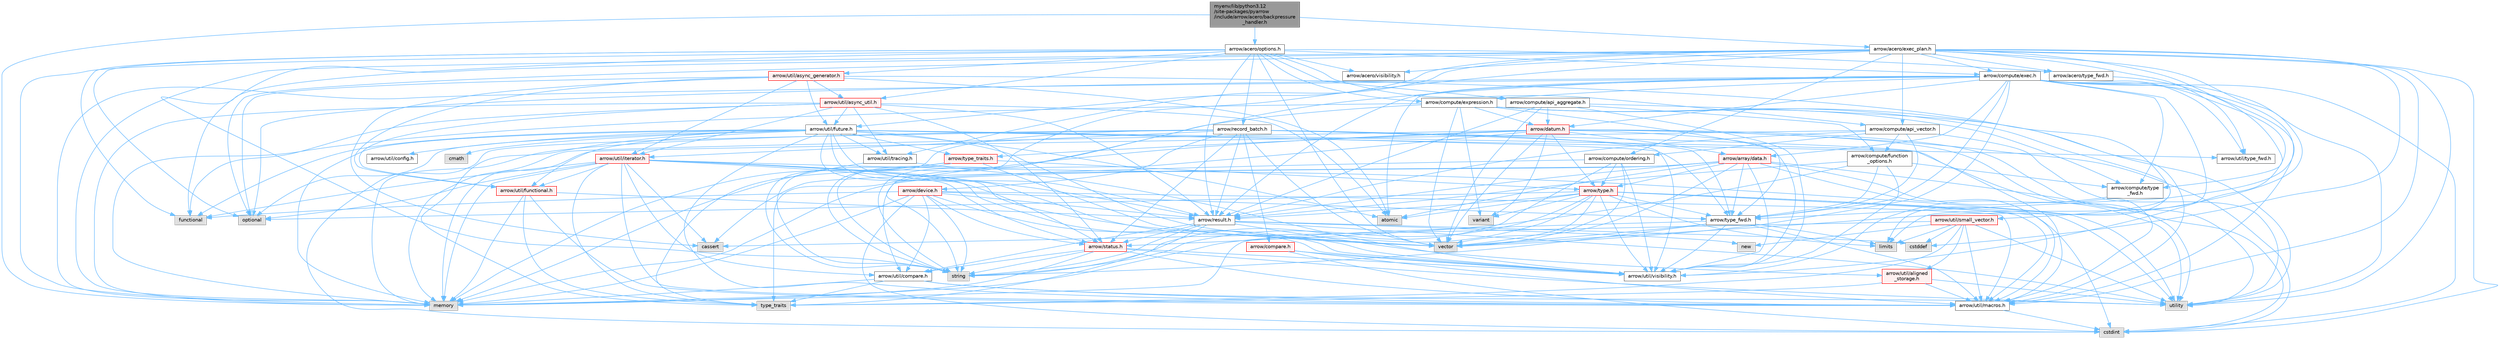 digraph "myenv/lib/python3.12/site-packages/pyarrow/include/arrow/acero/backpressure_handler.h"
{
 // LATEX_PDF_SIZE
  bgcolor="transparent";
  edge [fontname=Helvetica,fontsize=10,labelfontname=Helvetica,labelfontsize=10];
  node [fontname=Helvetica,fontsize=10,shape=box,height=0.2,width=0.4];
  Node1 [id="Node000001",label="myenv/lib/python3.12\l/site-packages/pyarrow\l/include/arrow/acero/backpressure\l_handler.h",height=0.2,width=0.4,color="gray40", fillcolor="grey60", style="filled", fontcolor="black",tooltip=" "];
  Node1 -> Node2 [id="edge1_Node000001_Node000002",color="steelblue1",style="solid",tooltip=" "];
  Node2 [id="Node000002",label="arrow/acero/exec_plan.h",height=0.2,width=0.4,color="grey40", fillcolor="white", style="filled",URL="$exec__plan_8h.html",tooltip=" "];
  Node2 -> Node3 [id="edge2_Node000002_Node000003",color="steelblue1",style="solid",tooltip=" "];
  Node3 [id="Node000003",label="cstddef",height=0.2,width=0.4,color="grey60", fillcolor="#E0E0E0", style="filled",tooltip=" "];
  Node2 -> Node4 [id="edge3_Node000002_Node000004",color="steelblue1",style="solid",tooltip=" "];
  Node4 [id="Node000004",label="cstdint",height=0.2,width=0.4,color="grey60", fillcolor="#E0E0E0", style="filled",tooltip=" "];
  Node2 -> Node5 [id="edge4_Node000002_Node000005",color="steelblue1",style="solid",tooltip=" "];
  Node5 [id="Node000005",label="functional",height=0.2,width=0.4,color="grey60", fillcolor="#E0E0E0", style="filled",tooltip=" "];
  Node2 -> Node6 [id="edge5_Node000002_Node000006",color="steelblue1",style="solid",tooltip=" "];
  Node6 [id="Node000006",label="memory",height=0.2,width=0.4,color="grey60", fillcolor="#E0E0E0", style="filled",tooltip=" "];
  Node2 -> Node7 [id="edge6_Node000002_Node000007",color="steelblue1",style="solid",tooltip=" "];
  Node7 [id="Node000007",label="optional",height=0.2,width=0.4,color="grey60", fillcolor="#E0E0E0", style="filled",tooltip=" "];
  Node2 -> Node8 [id="edge7_Node000002_Node000008",color="steelblue1",style="solid",tooltip=" "];
  Node8 [id="Node000008",label="string",height=0.2,width=0.4,color="grey60", fillcolor="#E0E0E0", style="filled",tooltip=" "];
  Node2 -> Node9 [id="edge8_Node000002_Node000009",color="steelblue1",style="solid",tooltip=" "];
  Node9 [id="Node000009",label="utility",height=0.2,width=0.4,color="grey60", fillcolor="#E0E0E0", style="filled",tooltip=" "];
  Node2 -> Node10 [id="edge9_Node000002_Node000010",color="steelblue1",style="solid",tooltip=" "];
  Node10 [id="Node000010",label="vector",height=0.2,width=0.4,color="grey60", fillcolor="#E0E0E0", style="filled",tooltip=" "];
  Node2 -> Node11 [id="edge10_Node000002_Node000011",color="steelblue1",style="solid",tooltip=" "];
  Node11 [id="Node000011",label="arrow/acero/type_fwd.h",height=0.2,width=0.4,color="grey40", fillcolor="white", style="filled",URL="$arrow_2acero_2type__fwd_8h.html",tooltip=" "];
  Node11 -> Node12 [id="edge11_Node000011_Node000012",color="steelblue1",style="solid",tooltip=" "];
  Node12 [id="Node000012",label="arrow/compute/type\l_fwd.h",height=0.2,width=0.4,color="grey40", fillcolor="white", style="filled",URL="$arrow_2compute_2type__fwd_8h.html",tooltip=" "];
  Node12 -> Node13 [id="edge12_Node000012_Node000013",color="steelblue1",style="solid",tooltip=" "];
  Node13 [id="Node000013",label="arrow/util/visibility.h",height=0.2,width=0.4,color="grey40", fillcolor="white", style="filled",URL="$include_2arrow_2util_2visibility_8h.html",tooltip=" "];
  Node2 -> Node14 [id="edge13_Node000002_Node000014",color="steelblue1",style="solid",tooltip=" "];
  Node14 [id="Node000014",label="arrow/acero/visibility.h",height=0.2,width=0.4,color="grey40", fillcolor="white", style="filled",URL="$include_2arrow_2acero_2visibility_8h.html",tooltip=" "];
  Node2 -> Node15 [id="edge14_Node000002_Node000015",color="steelblue1",style="solid",tooltip=" "];
  Node15 [id="Node000015",label="arrow/compute/api_vector.h",height=0.2,width=0.4,color="grey40", fillcolor="white", style="filled",URL="$api__vector_8h.html",tooltip=" "];
  Node15 -> Node6 [id="edge15_Node000015_Node000006",color="steelblue1",style="solid",tooltip=" "];
  Node15 -> Node9 [id="edge16_Node000015_Node000009",color="steelblue1",style="solid",tooltip=" "];
  Node15 -> Node16 [id="edge17_Node000015_Node000016",color="steelblue1",style="solid",tooltip=" "];
  Node16 [id="Node000016",label="arrow/compute/function\l_options.h",height=0.2,width=0.4,color="grey40", fillcolor="white", style="filled",URL="$function__options_8h.html",tooltip=" "];
  Node16 -> Node12 [id="edge18_Node000016_Node000012",color="steelblue1",style="solid",tooltip=" "];
  Node16 -> Node17 [id="edge19_Node000016_Node000017",color="steelblue1",style="solid",tooltip=" "];
  Node17 [id="Node000017",label="arrow/result.h",height=0.2,width=0.4,color="grey40", fillcolor="white", style="filled",URL="$result_8h.html",tooltip=" "];
  Node17 -> Node3 [id="edge20_Node000017_Node000003",color="steelblue1",style="solid",tooltip=" "];
  Node17 -> Node18 [id="edge21_Node000017_Node000018",color="steelblue1",style="solid",tooltip=" "];
  Node18 [id="Node000018",label="new",height=0.2,width=0.4,color="grey60", fillcolor="#E0E0E0", style="filled",tooltip=" "];
  Node17 -> Node8 [id="edge22_Node000017_Node000008",color="steelblue1",style="solid",tooltip=" "];
  Node17 -> Node19 [id="edge23_Node000017_Node000019",color="steelblue1",style="solid",tooltip=" "];
  Node19 [id="Node000019",label="type_traits",height=0.2,width=0.4,color="grey60", fillcolor="#E0E0E0", style="filled",tooltip=" "];
  Node17 -> Node9 [id="edge24_Node000017_Node000009",color="steelblue1",style="solid",tooltip=" "];
  Node17 -> Node20 [id="edge25_Node000017_Node000020",color="steelblue1",style="solid",tooltip=" "];
  Node20 [id="Node000020",label="arrow/status.h",height=0.2,width=0.4,color="red", fillcolor="#FFF0F0", style="filled",URL="$status_8h.html",tooltip=" "];
  Node20 -> Node6 [id="edge26_Node000020_Node000006",color="steelblue1",style="solid",tooltip=" "];
  Node20 -> Node8 [id="edge27_Node000020_Node000008",color="steelblue1",style="solid",tooltip=" "];
  Node20 -> Node9 [id="edge28_Node000020_Node000009",color="steelblue1",style="solid",tooltip=" "];
  Node20 -> Node23 [id="edge29_Node000020_Node000023",color="steelblue1",style="solid",tooltip=" "];
  Node23 [id="Node000023",label="arrow/util/compare.h",height=0.2,width=0.4,color="grey40", fillcolor="white", style="filled",URL="$util_2compare_8h.html",tooltip=" "];
  Node23 -> Node6 [id="edge30_Node000023_Node000006",color="steelblue1",style="solid",tooltip=" "];
  Node23 -> Node19 [id="edge31_Node000023_Node000019",color="steelblue1",style="solid",tooltip=" "];
  Node23 -> Node9 [id="edge32_Node000023_Node000009",color="steelblue1",style="solid",tooltip=" "];
  Node23 -> Node24 [id="edge33_Node000023_Node000024",color="steelblue1",style="solid",tooltip=" "];
  Node24 [id="Node000024",label="arrow/util/macros.h",height=0.2,width=0.4,color="grey40", fillcolor="white", style="filled",URL="$macros_8h.html",tooltip=" "];
  Node24 -> Node4 [id="edge34_Node000024_Node000004",color="steelblue1",style="solid",tooltip=" "];
  Node20 -> Node24 [id="edge35_Node000020_Node000024",color="steelblue1",style="solid",tooltip=" "];
  Node20 -> Node13 [id="edge36_Node000020_Node000013",color="steelblue1",style="solid",tooltip=" "];
  Node17 -> Node27 [id="edge37_Node000017_Node000027",color="steelblue1",style="solid",tooltip=" "];
  Node27 [id="Node000027",label="arrow/util/aligned\l_storage.h",height=0.2,width=0.4,color="red", fillcolor="#FFF0F0", style="filled",URL="$aligned__storage_8h.html",tooltip=" "];
  Node27 -> Node19 [id="edge38_Node000027_Node000019",color="steelblue1",style="solid",tooltip=" "];
  Node27 -> Node9 [id="edge39_Node000027_Node000009",color="steelblue1",style="solid",tooltip=" "];
  Node27 -> Node24 [id="edge40_Node000027_Node000024",color="steelblue1",style="solid",tooltip=" "];
  Node17 -> Node23 [id="edge41_Node000017_Node000023",color="steelblue1",style="solid",tooltip=" "];
  Node16 -> Node20 [id="edge42_Node000016_Node000020",color="steelblue1",style="solid",tooltip=" "];
  Node16 -> Node29 [id="edge43_Node000016_Node000029",color="steelblue1",style="solid",tooltip=" "];
  Node29 [id="Node000029",label="arrow/type_fwd.h",height=0.2,width=0.4,color="grey40", fillcolor="white", style="filled",URL="$arrow_2type__fwd_8h.html",tooltip=" "];
  Node29 -> Node30 [id="edge44_Node000029_Node000030",color="steelblue1",style="solid",tooltip=" "];
  Node30 [id="Node000030",label="limits",height=0.2,width=0.4,color="grey60", fillcolor="#E0E0E0", style="filled",tooltip=" "];
  Node29 -> Node6 [id="edge45_Node000029_Node000006",color="steelblue1",style="solid",tooltip=" "];
  Node29 -> Node8 [id="edge46_Node000029_Node000008",color="steelblue1",style="solid",tooltip=" "];
  Node29 -> Node10 [id="edge47_Node000029_Node000010",color="steelblue1",style="solid",tooltip=" "];
  Node29 -> Node24 [id="edge48_Node000029_Node000024",color="steelblue1",style="solid",tooltip=" "];
  Node29 -> Node13 [id="edge49_Node000029_Node000013",color="steelblue1",style="solid",tooltip=" "];
  Node16 -> Node13 [id="edge50_Node000016_Node000013",color="steelblue1",style="solid",tooltip=" "];
  Node15 -> Node31 [id="edge51_Node000015_Node000031",color="steelblue1",style="solid",tooltip=" "];
  Node31 [id="Node000031",label="arrow/compute/ordering.h",height=0.2,width=0.4,color="grey40", fillcolor="white", style="filled",URL="$ordering_8h.html",tooltip=" "];
  Node31 -> Node8 [id="edge52_Node000031_Node000008",color="steelblue1",style="solid",tooltip=" "];
  Node31 -> Node10 [id="edge53_Node000031_Node000010",color="steelblue1",style="solid",tooltip=" "];
  Node31 -> Node32 [id="edge54_Node000031_Node000032",color="steelblue1",style="solid",tooltip=" "];
  Node32 [id="Node000032",label="arrow/type.h",height=0.2,width=0.4,color="red", fillcolor="#FFF0F0", style="filled",URL="$type_8h.html",tooltip=" "];
  Node32 -> Node33 [id="edge55_Node000032_Node000033",color="steelblue1",style="solid",tooltip=" "];
  Node33 [id="Node000033",label="atomic",height=0.2,width=0.4,color="grey60", fillcolor="#E0E0E0", style="filled",tooltip=" "];
  Node32 -> Node4 [id="edge56_Node000032_Node000004",color="steelblue1",style="solid",tooltip=" "];
  Node32 -> Node30 [id="edge57_Node000032_Node000030",color="steelblue1",style="solid",tooltip=" "];
  Node32 -> Node6 [id="edge58_Node000032_Node000006",color="steelblue1",style="solid",tooltip=" "];
  Node32 -> Node7 [id="edge59_Node000032_Node000007",color="steelblue1",style="solid",tooltip=" "];
  Node32 -> Node8 [id="edge60_Node000032_Node000008",color="steelblue1",style="solid",tooltip=" "];
  Node32 -> Node9 [id="edge61_Node000032_Node000009",color="steelblue1",style="solid",tooltip=" "];
  Node32 -> Node35 [id="edge62_Node000032_Node000035",color="steelblue1",style="solid",tooltip=" "];
  Node35 [id="Node000035",label="variant",height=0.2,width=0.4,color="grey60", fillcolor="#E0E0E0", style="filled",tooltip=" "];
  Node32 -> Node10 [id="edge63_Node000032_Node000010",color="steelblue1",style="solid",tooltip=" "];
  Node32 -> Node17 [id="edge64_Node000032_Node000017",color="steelblue1",style="solid",tooltip=" "];
  Node32 -> Node29 [id="edge65_Node000032_Node000029",color="steelblue1",style="solid",tooltip=" "];
  Node32 -> Node24 [id="edge66_Node000032_Node000024",color="steelblue1",style="solid",tooltip=" "];
  Node32 -> Node13 [id="edge67_Node000032_Node000013",color="steelblue1",style="solid",tooltip=" "];
  Node31 -> Node23 [id="edge68_Node000031_Node000023",color="steelblue1",style="solid",tooltip=" "];
  Node31 -> Node13 [id="edge69_Node000031_Node000013",color="steelblue1",style="solid",tooltip=" "];
  Node15 -> Node17 [id="edge70_Node000015_Node000017",color="steelblue1",style="solid",tooltip=" "];
  Node15 -> Node29 [id="edge71_Node000015_Node000029",color="steelblue1",style="solid",tooltip=" "];
  Node2 -> Node43 [id="edge72_Node000002_Node000043",color="steelblue1",style="solid",tooltip=" "];
  Node43 [id="Node000043",label="arrow/compute/exec.h",height=0.2,width=0.4,color="grey40", fillcolor="white", style="filled",URL="$exec_8h.html",tooltip=" "];
  Node43 -> Node33 [id="edge73_Node000043_Node000033",color="steelblue1",style="solid",tooltip=" "];
  Node43 -> Node4 [id="edge74_Node000043_Node000004",color="steelblue1",style="solid",tooltip=" "];
  Node43 -> Node30 [id="edge75_Node000043_Node000030",color="steelblue1",style="solid",tooltip=" "];
  Node43 -> Node6 [id="edge76_Node000043_Node000006",color="steelblue1",style="solid",tooltip=" "];
  Node43 -> Node7 [id="edge77_Node000043_Node000007",color="steelblue1",style="solid",tooltip=" "];
  Node43 -> Node8 [id="edge78_Node000043_Node000008",color="steelblue1",style="solid",tooltip=" "];
  Node43 -> Node9 [id="edge79_Node000043_Node000009",color="steelblue1",style="solid",tooltip=" "];
  Node43 -> Node10 [id="edge80_Node000043_Node000010",color="steelblue1",style="solid",tooltip=" "];
  Node43 -> Node44 [id="edge81_Node000043_Node000044",color="steelblue1",style="solid",tooltip=" "];
  Node44 [id="Node000044",label="arrow/array/data.h",height=0.2,width=0.4,color="red", fillcolor="#FFF0F0", style="filled",URL="$data_8h.html",tooltip=" "];
  Node44 -> Node33 [id="edge82_Node000044_Node000033",color="steelblue1",style="solid",tooltip=" "];
  Node44 -> Node45 [id="edge83_Node000044_Node000045",color="steelblue1",style="solid",tooltip=" "];
  Node45 [id="Node000045",label="cassert",height=0.2,width=0.4,color="grey60", fillcolor="#E0E0E0", style="filled",tooltip=" "];
  Node44 -> Node4 [id="edge84_Node000044_Node000004",color="steelblue1",style="solid",tooltip=" "];
  Node44 -> Node6 [id="edge85_Node000044_Node000006",color="steelblue1",style="solid",tooltip=" "];
  Node44 -> Node9 [id="edge86_Node000044_Node000009",color="steelblue1",style="solid",tooltip=" "];
  Node44 -> Node10 [id="edge87_Node000044_Node000010",color="steelblue1",style="solid",tooltip=" "];
  Node44 -> Node17 [id="edge88_Node000044_Node000017",color="steelblue1",style="solid",tooltip=" "];
  Node44 -> Node32 [id="edge89_Node000044_Node000032",color="steelblue1",style="solid",tooltip=" "];
  Node44 -> Node29 [id="edge90_Node000044_Node000029",color="steelblue1",style="solid",tooltip=" "];
  Node44 -> Node24 [id="edge91_Node000044_Node000024",color="steelblue1",style="solid",tooltip=" "];
  Node44 -> Node13 [id="edge92_Node000044_Node000013",color="steelblue1",style="solid",tooltip=" "];
  Node43 -> Node54 [id="edge93_Node000043_Node000054",color="steelblue1",style="solid",tooltip=" "];
  Node54 [id="Node000054",label="arrow/compute/expression.h",height=0.2,width=0.4,color="grey40", fillcolor="white", style="filled",URL="$expression_8h.html",tooltip=" "];
  Node54 -> Node6 [id="edge94_Node000054_Node000006",color="steelblue1",style="solid",tooltip=" "];
  Node54 -> Node8 [id="edge95_Node000054_Node000008",color="steelblue1",style="solid",tooltip=" "];
  Node54 -> Node9 [id="edge96_Node000054_Node000009",color="steelblue1",style="solid",tooltip=" "];
  Node54 -> Node35 [id="edge97_Node000054_Node000035",color="steelblue1",style="solid",tooltip=" "];
  Node54 -> Node10 [id="edge98_Node000054_Node000010",color="steelblue1",style="solid",tooltip=" "];
  Node54 -> Node12 [id="edge99_Node000054_Node000012",color="steelblue1",style="solid",tooltip=" "];
  Node54 -> Node55 [id="edge100_Node000054_Node000055",color="steelblue1",style="solid",tooltip=" "];
  Node55 [id="Node000055",label="arrow/datum.h",height=0.2,width=0.4,color="red", fillcolor="#FFF0F0", style="filled",URL="$datum_8h.html",tooltip=" "];
  Node55 -> Node4 [id="edge101_Node000055_Node000004",color="steelblue1",style="solid",tooltip=" "];
  Node55 -> Node6 [id="edge102_Node000055_Node000006",color="steelblue1",style="solid",tooltip=" "];
  Node55 -> Node8 [id="edge103_Node000055_Node000008",color="steelblue1",style="solid",tooltip=" "];
  Node55 -> Node19 [id="edge104_Node000055_Node000019",color="steelblue1",style="solid",tooltip=" "];
  Node55 -> Node9 [id="edge105_Node000055_Node000009",color="steelblue1",style="solid",tooltip=" "];
  Node55 -> Node35 [id="edge106_Node000055_Node000035",color="steelblue1",style="solid",tooltip=" "];
  Node55 -> Node10 [id="edge107_Node000055_Node000010",color="steelblue1",style="solid",tooltip=" "];
  Node55 -> Node44 [id="edge108_Node000055_Node000044",color="steelblue1",style="solid",tooltip=" "];
  Node55 -> Node32 [id="edge109_Node000055_Node000032",color="steelblue1",style="solid",tooltip=" "];
  Node55 -> Node63 [id="edge110_Node000055_Node000063",color="steelblue1",style="solid",tooltip=" "];
  Node63 [id="Node000063",label="arrow/type_traits.h",height=0.2,width=0.4,color="red", fillcolor="#FFF0F0", style="filled",URL="$include_2arrow_2type__traits_8h.html",tooltip=" "];
  Node63 -> Node6 [id="edge111_Node000063_Node000006",color="steelblue1",style="solid",tooltip=" "];
  Node63 -> Node8 [id="edge112_Node000063_Node000008",color="steelblue1",style="solid",tooltip=" "];
  Node63 -> Node19 [id="edge113_Node000063_Node000019",color="steelblue1",style="solid",tooltip=" "];
  Node63 -> Node10 [id="edge114_Node000063_Node000010",color="steelblue1",style="solid",tooltip=" "];
  Node63 -> Node32 [id="edge115_Node000063_Node000032",color="steelblue1",style="solid",tooltip=" "];
  Node55 -> Node24 [id="edge116_Node000055_Node000024",color="steelblue1",style="solid",tooltip=" "];
  Node55 -> Node13 [id="edge117_Node000055_Node000013",color="steelblue1",style="solid",tooltip=" "];
  Node54 -> Node29 [id="edge118_Node000054_Node000029",color="steelblue1",style="solid",tooltip=" "];
  Node54 -> Node68 [id="edge119_Node000054_Node000068",color="steelblue1",style="solid",tooltip=" "];
  Node68 [id="Node000068",label="arrow/util/small_vector.h",height=0.2,width=0.4,color="red", fillcolor="#FFF0F0", style="filled",URL="$small__vector_8h.html",tooltip=" "];
  Node68 -> Node45 [id="edge120_Node000068_Node000045",color="steelblue1",style="solid",tooltip=" "];
  Node68 -> Node3 [id="edge121_Node000068_Node000003",color="steelblue1",style="solid",tooltip=" "];
  Node68 -> Node30 [id="edge122_Node000068_Node000030",color="steelblue1",style="solid",tooltip=" "];
  Node68 -> Node18 [id="edge123_Node000068_Node000018",color="steelblue1",style="solid",tooltip=" "];
  Node68 -> Node19 [id="edge124_Node000068_Node000019",color="steelblue1",style="solid",tooltip=" "];
  Node68 -> Node9 [id="edge125_Node000068_Node000009",color="steelblue1",style="solid",tooltip=" "];
  Node68 -> Node27 [id="edge126_Node000068_Node000027",color="steelblue1",style="solid",tooltip=" "];
  Node68 -> Node24 [id="edge127_Node000068_Node000024",color="steelblue1",style="solid",tooltip=" "];
  Node43 -> Node12 [id="edge128_Node000043_Node000012",color="steelblue1",style="solid",tooltip=" "];
  Node43 -> Node55 [id="edge129_Node000043_Node000055",color="steelblue1",style="solid",tooltip=" "];
  Node43 -> Node17 [id="edge130_Node000043_Node000017",color="steelblue1",style="solid",tooltip=" "];
  Node43 -> Node29 [id="edge131_Node000043_Node000029",color="steelblue1",style="solid",tooltip=" "];
  Node43 -> Node24 [id="edge132_Node000043_Node000024",color="steelblue1",style="solid",tooltip=" "];
  Node43 -> Node70 [id="edge133_Node000043_Node000070",color="steelblue1",style="solid",tooltip=" "];
  Node70 [id="Node000070",label="arrow/util/type_fwd.h",height=0.2,width=0.4,color="grey40", fillcolor="white", style="filled",URL="$arrow_2util_2type__fwd_8h.html",tooltip=" "];
  Node43 -> Node13 [id="edge134_Node000043_Node000013",color="steelblue1",style="solid",tooltip=" "];
  Node2 -> Node31 [id="edge135_Node000002_Node000031",color="steelblue1",style="solid",tooltip=" "];
  Node2 -> Node29 [id="edge136_Node000002_Node000029",color="steelblue1",style="solid",tooltip=" "];
  Node2 -> Node71 [id="edge137_Node000002_Node000071",color="steelblue1",style="solid",tooltip=" "];
  Node71 [id="Node000071",label="arrow/util/future.h",height=0.2,width=0.4,color="grey40", fillcolor="white", style="filled",URL="$future_8h.html",tooltip=" "];
  Node71 -> Node33 [id="edge138_Node000071_Node000033",color="steelblue1",style="solid",tooltip=" "];
  Node71 -> Node72 [id="edge139_Node000071_Node000072",color="steelblue1",style="solid",tooltip=" "];
  Node72 [id="Node000072",label="cmath",height=0.2,width=0.4,color="grey60", fillcolor="#E0E0E0", style="filled",tooltip=" "];
  Node71 -> Node5 [id="edge140_Node000071_Node000005",color="steelblue1",style="solid",tooltip=" "];
  Node71 -> Node6 [id="edge141_Node000071_Node000006",color="steelblue1",style="solid",tooltip=" "];
  Node71 -> Node7 [id="edge142_Node000071_Node000007",color="steelblue1",style="solid",tooltip=" "];
  Node71 -> Node19 [id="edge143_Node000071_Node000019",color="steelblue1",style="solid",tooltip=" "];
  Node71 -> Node9 [id="edge144_Node000071_Node000009",color="steelblue1",style="solid",tooltip=" "];
  Node71 -> Node10 [id="edge145_Node000071_Node000010",color="steelblue1",style="solid",tooltip=" "];
  Node71 -> Node17 [id="edge146_Node000071_Node000017",color="steelblue1",style="solid",tooltip=" "];
  Node71 -> Node20 [id="edge147_Node000071_Node000020",color="steelblue1",style="solid",tooltip=" "];
  Node71 -> Node29 [id="edge148_Node000071_Node000029",color="steelblue1",style="solid",tooltip=" "];
  Node71 -> Node63 [id="edge149_Node000071_Node000063",color="steelblue1",style="solid",tooltip=" "];
  Node71 -> Node73 [id="edge150_Node000071_Node000073",color="steelblue1",style="solid",tooltip=" "];
  Node73 [id="Node000073",label="arrow/util/config.h",height=0.2,width=0.4,color="grey40", fillcolor="white", style="filled",URL="$pyarrow_2include_2arrow_2util_2config_8h.html",tooltip=" "];
  Node71 -> Node74 [id="edge151_Node000071_Node000074",color="steelblue1",style="solid",tooltip=" "];
  Node74 [id="Node000074",label="arrow/util/functional.h",height=0.2,width=0.4,color="red", fillcolor="#FFF0F0", style="filled",URL="$functional_8h.html",tooltip=" "];
  Node74 -> Node6 [id="edge152_Node000074_Node000006",color="steelblue1",style="solid",tooltip=" "];
  Node74 -> Node19 [id="edge153_Node000074_Node000019",color="steelblue1",style="solid",tooltip=" "];
  Node74 -> Node17 [id="edge154_Node000074_Node000017",color="steelblue1",style="solid",tooltip=" "];
  Node74 -> Node24 [id="edge155_Node000074_Node000024",color="steelblue1",style="solid",tooltip=" "];
  Node71 -> Node24 [id="edge156_Node000071_Node000024",color="steelblue1",style="solid",tooltip=" "];
  Node71 -> Node76 [id="edge157_Node000071_Node000076",color="steelblue1",style="solid",tooltip=" "];
  Node76 [id="Node000076",label="arrow/util/tracing.h",height=0.2,width=0.4,color="grey40", fillcolor="white", style="filled",URL="$tracing_8h.html",tooltip=" "];
  Node76 -> Node6 [id="edge158_Node000076_Node000006",color="steelblue1",style="solid",tooltip=" "];
  Node76 -> Node13 [id="edge159_Node000076_Node000013",color="steelblue1",style="solid",tooltip=" "];
  Node71 -> Node70 [id="edge160_Node000071_Node000070",color="steelblue1",style="solid",tooltip=" "];
  Node71 -> Node13 [id="edge161_Node000071_Node000013",color="steelblue1",style="solid",tooltip=" "];
  Node2 -> Node24 [id="edge162_Node000002_Node000024",color="steelblue1",style="solid",tooltip=" "];
  Node2 -> Node76 [id="edge163_Node000002_Node000076",color="steelblue1",style="solid",tooltip=" "];
  Node2 -> Node70 [id="edge164_Node000002_Node000070",color="steelblue1",style="solid",tooltip=" "];
  Node1 -> Node77 [id="edge165_Node000001_Node000077",color="steelblue1",style="solid",tooltip=" "];
  Node77 [id="Node000077",label="arrow/acero/options.h",height=0.2,width=0.4,color="grey40", fillcolor="white", style="filled",URL="$acero_2options_8h.html",tooltip=" "];
  Node77 -> Node5 [id="edge166_Node000077_Node000005",color="steelblue1",style="solid",tooltip=" "];
  Node77 -> Node6 [id="edge167_Node000077_Node000006",color="steelblue1",style="solid",tooltip=" "];
  Node77 -> Node7 [id="edge168_Node000077_Node000007",color="steelblue1",style="solid",tooltip=" "];
  Node77 -> Node8 [id="edge169_Node000077_Node000008",color="steelblue1",style="solid",tooltip=" "];
  Node77 -> Node10 [id="edge170_Node000077_Node000010",color="steelblue1",style="solid",tooltip=" "];
  Node77 -> Node11 [id="edge171_Node000077_Node000011",color="steelblue1",style="solid",tooltip=" "];
  Node77 -> Node14 [id="edge172_Node000077_Node000014",color="steelblue1",style="solid",tooltip=" "];
  Node77 -> Node78 [id="edge173_Node000077_Node000078",color="steelblue1",style="solid",tooltip=" "];
  Node78 [id="Node000078",label="arrow/compute/api_aggregate.h",height=0.2,width=0.4,color="grey40", fillcolor="white", style="filled",URL="$api__aggregate_8h.html",tooltip=" "];
  Node78 -> Node10 [id="edge174_Node000078_Node000010",color="steelblue1",style="solid",tooltip=" "];
  Node78 -> Node16 [id="edge175_Node000078_Node000016",color="steelblue1",style="solid",tooltip=" "];
  Node78 -> Node55 [id="edge176_Node000078_Node000055",color="steelblue1",style="solid",tooltip=" "];
  Node78 -> Node17 [id="edge177_Node000078_Node000017",color="steelblue1",style="solid",tooltip=" "];
  Node78 -> Node24 [id="edge178_Node000078_Node000024",color="steelblue1",style="solid",tooltip=" "];
  Node78 -> Node13 [id="edge179_Node000078_Node000013",color="steelblue1",style="solid",tooltip=" "];
  Node77 -> Node15 [id="edge180_Node000077_Node000015",color="steelblue1",style="solid",tooltip=" "];
  Node77 -> Node43 [id="edge181_Node000077_Node000043",color="steelblue1",style="solid",tooltip=" "];
  Node77 -> Node54 [id="edge182_Node000077_Node000054",color="steelblue1",style="solid",tooltip=" "];
  Node77 -> Node79 [id="edge183_Node000077_Node000079",color="steelblue1",style="solid",tooltip=" "];
  Node79 [id="Node000079",label="arrow/record_batch.h",height=0.2,width=0.4,color="grey40", fillcolor="white", style="filled",URL="$record__batch_8h.html",tooltip=" "];
  Node79 -> Node4 [id="edge184_Node000079_Node000004",color="steelblue1",style="solid",tooltip=" "];
  Node79 -> Node6 [id="edge185_Node000079_Node000006",color="steelblue1",style="solid",tooltip=" "];
  Node79 -> Node8 [id="edge186_Node000079_Node000008",color="steelblue1",style="solid",tooltip=" "];
  Node79 -> Node10 [id="edge187_Node000079_Node000010",color="steelblue1",style="solid",tooltip=" "];
  Node79 -> Node60 [id="edge188_Node000079_Node000060",color="steelblue1",style="solid",tooltip=" "];
  Node60 [id="Node000060",label="arrow/compare.h",height=0.2,width=0.4,color="red", fillcolor="#FFF0F0", style="filled",URL="$compare_8h.html",tooltip=" "];
  Node60 -> Node4 [id="edge189_Node000060_Node000004",color="steelblue1",style="solid",tooltip=" "];
  Node60 -> Node24 [id="edge190_Node000060_Node000024",color="steelblue1",style="solid",tooltip=" "];
  Node60 -> Node13 [id="edge191_Node000060_Node000013",color="steelblue1",style="solid",tooltip=" "];
  Node79 -> Node49 [id="edge192_Node000079_Node000049",color="steelblue1",style="solid",tooltip=" "];
  Node49 [id="Node000049",label="arrow/device.h",height=0.2,width=0.4,color="red", fillcolor="#FFF0F0", style="filled",URL="$device_8h.html",tooltip=" "];
  Node49 -> Node4 [id="edge193_Node000049_Node000004",color="steelblue1",style="solid",tooltip=" "];
  Node49 -> Node5 [id="edge194_Node000049_Node000005",color="steelblue1",style="solid",tooltip=" "];
  Node49 -> Node6 [id="edge195_Node000049_Node000006",color="steelblue1",style="solid",tooltip=" "];
  Node49 -> Node8 [id="edge196_Node000049_Node000008",color="steelblue1",style="solid",tooltip=" "];
  Node49 -> Node17 [id="edge197_Node000049_Node000017",color="steelblue1",style="solid",tooltip=" "];
  Node49 -> Node20 [id="edge198_Node000049_Node000020",color="steelblue1",style="solid",tooltip=" "];
  Node49 -> Node29 [id="edge199_Node000049_Node000029",color="steelblue1",style="solid",tooltip=" "];
  Node49 -> Node23 [id="edge200_Node000049_Node000023",color="steelblue1",style="solid",tooltip=" "];
  Node49 -> Node24 [id="edge201_Node000049_Node000024",color="steelblue1",style="solid",tooltip=" "];
  Node49 -> Node13 [id="edge202_Node000049_Node000013",color="steelblue1",style="solid",tooltip=" "];
  Node79 -> Node17 [id="edge203_Node000079_Node000017",color="steelblue1",style="solid",tooltip=" "];
  Node79 -> Node20 [id="edge204_Node000079_Node000020",color="steelblue1",style="solid",tooltip=" "];
  Node79 -> Node29 [id="edge205_Node000079_Node000029",color="steelblue1",style="solid",tooltip=" "];
  Node79 -> Node80 [id="edge206_Node000079_Node000080",color="steelblue1",style="solid",tooltip=" "];
  Node80 [id="Node000080",label="arrow/util/iterator.h",height=0.2,width=0.4,color="red", fillcolor="#FFF0F0", style="filled",URL="$iterator_8h.html",tooltip=" "];
  Node80 -> Node45 [id="edge207_Node000080_Node000045",color="steelblue1",style="solid",tooltip=" "];
  Node80 -> Node5 [id="edge208_Node000080_Node000005",color="steelblue1",style="solid",tooltip=" "];
  Node80 -> Node6 [id="edge209_Node000080_Node000006",color="steelblue1",style="solid",tooltip=" "];
  Node80 -> Node7 [id="edge210_Node000080_Node000007",color="steelblue1",style="solid",tooltip=" "];
  Node80 -> Node19 [id="edge211_Node000080_Node000019",color="steelblue1",style="solid",tooltip=" "];
  Node80 -> Node9 [id="edge212_Node000080_Node000009",color="steelblue1",style="solid",tooltip=" "];
  Node80 -> Node10 [id="edge213_Node000080_Node000010",color="steelblue1",style="solid",tooltip=" "];
  Node80 -> Node17 [id="edge214_Node000080_Node000017",color="steelblue1",style="solid",tooltip=" "];
  Node80 -> Node20 [id="edge215_Node000080_Node000020",color="steelblue1",style="solid",tooltip=" "];
  Node80 -> Node23 [id="edge216_Node000080_Node000023",color="steelblue1",style="solid",tooltip=" "];
  Node80 -> Node74 [id="edge217_Node000080_Node000074",color="steelblue1",style="solid",tooltip=" "];
  Node80 -> Node24 [id="edge218_Node000080_Node000024",color="steelblue1",style="solid",tooltip=" "];
  Node80 -> Node13 [id="edge219_Node000080_Node000013",color="steelblue1",style="solid",tooltip=" "];
  Node79 -> Node24 [id="edge220_Node000079_Node000024",color="steelblue1",style="solid",tooltip=" "];
  Node79 -> Node13 [id="edge221_Node000079_Node000013",color="steelblue1",style="solid",tooltip=" "];
  Node77 -> Node17 [id="edge222_Node000077_Node000017",color="steelblue1",style="solid",tooltip=" "];
  Node77 -> Node81 [id="edge223_Node000077_Node000081",color="steelblue1",style="solid",tooltip=" "];
  Node81 [id="Node000081",label="arrow/util/async_generator.h",height=0.2,width=0.4,color="red", fillcolor="#FFF0F0", style="filled",URL="$async__generator_8h.html",tooltip=" "];
  Node81 -> Node33 [id="edge224_Node000081_Node000033",color="steelblue1",style="solid",tooltip=" "];
  Node81 -> Node45 [id="edge225_Node000081_Node000045",color="steelblue1",style="solid",tooltip=" "];
  Node81 -> Node30 [id="edge226_Node000081_Node000030",color="steelblue1",style="solid",tooltip=" "];
  Node81 -> Node7 [id="edge227_Node000081_Node000007",color="steelblue1",style="solid",tooltip=" "];
  Node81 -> Node85 [id="edge228_Node000081_Node000085",color="steelblue1",style="solid",tooltip=" "];
  Node85 [id="Node000085",label="arrow/util/async_util.h",height=0.2,width=0.4,color="red", fillcolor="#FFF0F0", style="filled",URL="$async__util_8h.html",tooltip=" "];
  Node85 -> Node33 [id="edge229_Node000085_Node000033",color="steelblue1",style="solid",tooltip=" "];
  Node85 -> Node5 [id="edge230_Node000085_Node000005",color="steelblue1",style="solid",tooltip=" "];
  Node85 -> Node6 [id="edge231_Node000085_Node000006",color="steelblue1",style="solid",tooltip=" "];
  Node85 -> Node17 [id="edge232_Node000085_Node000017",color="steelblue1",style="solid",tooltip=" "];
  Node85 -> Node20 [id="edge233_Node000085_Node000020",color="steelblue1",style="solid",tooltip=" "];
  Node85 -> Node74 [id="edge234_Node000085_Node000074",color="steelblue1",style="solid",tooltip=" "];
  Node85 -> Node71 [id="edge235_Node000085_Node000071",color="steelblue1",style="solid",tooltip=" "];
  Node85 -> Node80 [id="edge236_Node000085_Node000080",color="steelblue1",style="solid",tooltip=" "];
  Node85 -> Node76 [id="edge237_Node000085_Node000076",color="steelblue1",style="solid",tooltip=" "];
  Node81 -> Node74 [id="edge238_Node000081_Node000074",color="steelblue1",style="solid",tooltip=" "];
  Node81 -> Node71 [id="edge239_Node000081_Node000071",color="steelblue1",style="solid",tooltip=" "];
  Node81 -> Node80 [id="edge240_Node000081_Node000080",color="steelblue1",style="solid",tooltip=" "];
  Node77 -> Node85 [id="edge241_Node000077_Node000085",color="steelblue1",style="solid",tooltip=" "];
  Node1 -> Node6 [id="edge242_Node000001_Node000006",color="steelblue1",style="solid",tooltip=" "];
}
